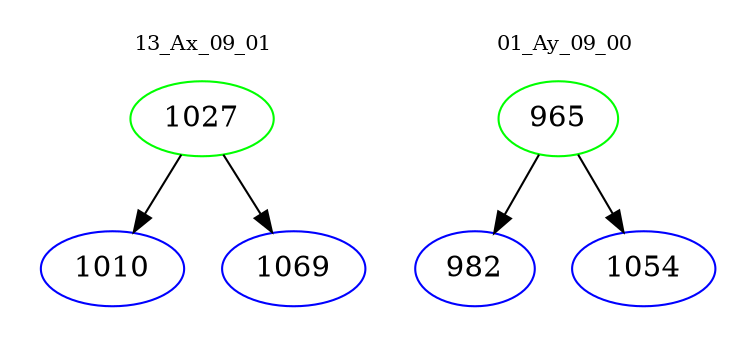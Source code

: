 digraph{
subgraph cluster_0 {
color = white
label = "13_Ax_09_01";
fontsize=10;
T0_1027 [label="1027", color="green"]
T0_1027 -> T0_1010 [color="black"]
T0_1010 [label="1010", color="blue"]
T0_1027 -> T0_1069 [color="black"]
T0_1069 [label="1069", color="blue"]
}
subgraph cluster_1 {
color = white
label = "01_Ay_09_00";
fontsize=10;
T1_965 [label="965", color="green"]
T1_965 -> T1_982 [color="black"]
T1_982 [label="982", color="blue"]
T1_965 -> T1_1054 [color="black"]
T1_1054 [label="1054", color="blue"]
}
}
